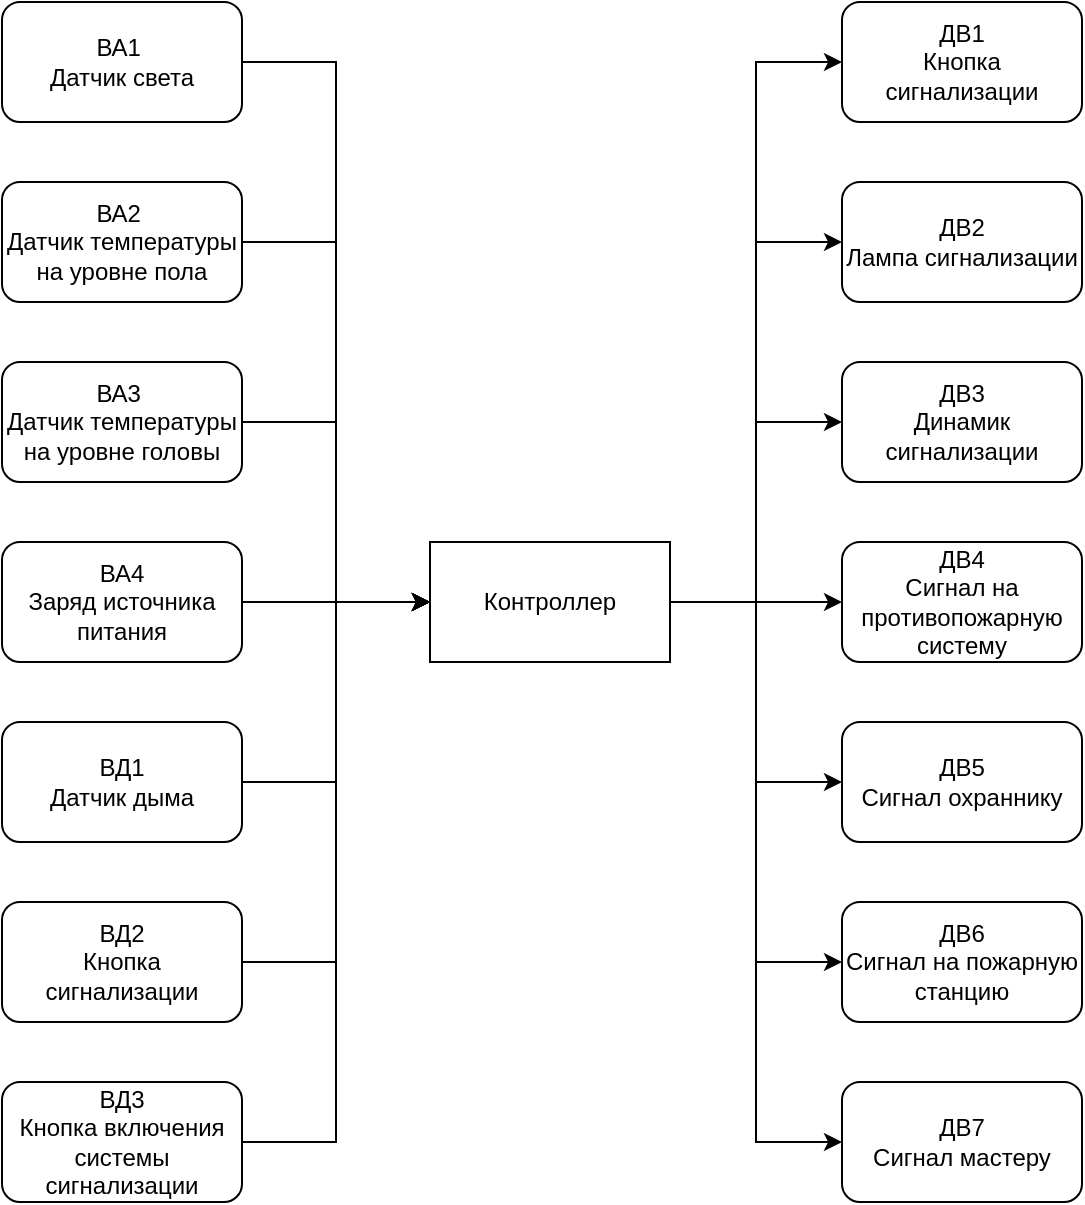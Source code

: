 <mxfile version="21.5.2" type="device">
  <diagram name="Страница 1" id="0Avd5gH1sduo3iyFghah">
    <mxGraphModel dx="869" dy="448" grid="1" gridSize="10" guides="1" tooltips="1" connect="1" arrows="1" fold="1" page="1" pageScale="1" pageWidth="827" pageHeight="1169" math="0" shadow="0">
      <root>
        <mxCell id="0" />
        <mxCell id="1" parent="0" />
        <mxCell id="6V8AmK1u2AiuP1S7PHM--16" style="edgeStyle=orthogonalEdgeStyle;rounded=0;orthogonalLoop=1;jettySize=auto;html=1;entryX=0;entryY=0.5;entryDx=0;entryDy=0;" edge="1" parent="1" source="6V8AmK1u2AiuP1S7PHM--1" target="6V8AmK1u2AiuP1S7PHM--8">
          <mxGeometry relative="1" as="geometry" />
        </mxCell>
        <mxCell id="6V8AmK1u2AiuP1S7PHM--1" value="ВА1&amp;nbsp;&lt;br&gt;Датчик света" style="rounded=1;whiteSpace=wrap;html=1;" vertex="1" parent="1">
          <mxGeometry x="140" y="250" width="120" height="60" as="geometry" />
        </mxCell>
        <mxCell id="6V8AmK1u2AiuP1S7PHM--17" style="edgeStyle=orthogonalEdgeStyle;rounded=0;orthogonalLoop=1;jettySize=auto;html=1;entryX=0;entryY=0.5;entryDx=0;entryDy=0;" edge="1" parent="1" source="6V8AmK1u2AiuP1S7PHM--2" target="6V8AmK1u2AiuP1S7PHM--8">
          <mxGeometry relative="1" as="geometry">
            <mxPoint x="310" y="370" as="targetPoint" />
          </mxGeometry>
        </mxCell>
        <mxCell id="6V8AmK1u2AiuP1S7PHM--2" value="ВА2&amp;nbsp;&lt;br&gt;Датчик температуры на уровне пола" style="rounded=1;whiteSpace=wrap;html=1;" vertex="1" parent="1">
          <mxGeometry x="140" y="340" width="120" height="60" as="geometry" />
        </mxCell>
        <mxCell id="6V8AmK1u2AiuP1S7PHM--18" style="edgeStyle=orthogonalEdgeStyle;rounded=0;orthogonalLoop=1;jettySize=auto;html=1;entryX=0;entryY=0.5;entryDx=0;entryDy=0;" edge="1" parent="1" source="6V8AmK1u2AiuP1S7PHM--3" target="6V8AmK1u2AiuP1S7PHM--8">
          <mxGeometry relative="1" as="geometry">
            <mxPoint x="290" y="510" as="targetPoint" />
          </mxGeometry>
        </mxCell>
        <mxCell id="6V8AmK1u2AiuP1S7PHM--3" value="ВА3&amp;nbsp;&lt;br&gt;Датчик температуры на уровне головы" style="rounded=1;whiteSpace=wrap;html=1;" vertex="1" parent="1">
          <mxGeometry x="140" y="430" width="120" height="60" as="geometry" />
        </mxCell>
        <mxCell id="6V8AmK1u2AiuP1S7PHM--19" style="edgeStyle=orthogonalEdgeStyle;rounded=0;orthogonalLoop=1;jettySize=auto;html=1;entryX=0;entryY=0.5;entryDx=0;entryDy=0;" edge="1" parent="1" source="6V8AmK1u2AiuP1S7PHM--4" target="6V8AmK1u2AiuP1S7PHM--8">
          <mxGeometry relative="1" as="geometry">
            <mxPoint x="300" y="580" as="targetPoint" />
          </mxGeometry>
        </mxCell>
        <mxCell id="6V8AmK1u2AiuP1S7PHM--4" value="ВА4&lt;br&gt;Заряд источника питания" style="rounded=1;whiteSpace=wrap;html=1;" vertex="1" parent="1">
          <mxGeometry x="140" y="520" width="120" height="60" as="geometry" />
        </mxCell>
        <mxCell id="6V8AmK1u2AiuP1S7PHM--20" style="edgeStyle=orthogonalEdgeStyle;rounded=0;orthogonalLoop=1;jettySize=auto;html=1;entryX=0;entryY=0.5;entryDx=0;entryDy=0;" edge="1" parent="1" source="6V8AmK1u2AiuP1S7PHM--5" target="6V8AmK1u2AiuP1S7PHM--8">
          <mxGeometry relative="1" as="geometry" />
        </mxCell>
        <mxCell id="6V8AmK1u2AiuP1S7PHM--5" value="ВД1&lt;br&gt;Датчик дыма" style="rounded=1;whiteSpace=wrap;html=1;" vertex="1" parent="1">
          <mxGeometry x="140" y="610" width="120" height="60" as="geometry" />
        </mxCell>
        <mxCell id="6V8AmK1u2AiuP1S7PHM--21" style="edgeStyle=orthogonalEdgeStyle;rounded=0;orthogonalLoop=1;jettySize=auto;html=1;entryX=0;entryY=0.5;entryDx=0;entryDy=0;" edge="1" parent="1" source="6V8AmK1u2AiuP1S7PHM--6" target="6V8AmK1u2AiuP1S7PHM--8">
          <mxGeometry relative="1" as="geometry" />
        </mxCell>
        <mxCell id="6V8AmK1u2AiuP1S7PHM--6" value="ВД2&lt;br&gt;Кнопка сигнализации" style="rounded=1;whiteSpace=wrap;html=1;" vertex="1" parent="1">
          <mxGeometry x="140" y="700" width="120" height="60" as="geometry" />
        </mxCell>
        <mxCell id="6V8AmK1u2AiuP1S7PHM--22" style="edgeStyle=orthogonalEdgeStyle;rounded=0;orthogonalLoop=1;jettySize=auto;html=1;entryX=0;entryY=0.5;entryDx=0;entryDy=0;" edge="1" parent="1" source="6V8AmK1u2AiuP1S7PHM--7" target="6V8AmK1u2AiuP1S7PHM--8">
          <mxGeometry relative="1" as="geometry" />
        </mxCell>
        <mxCell id="6V8AmK1u2AiuP1S7PHM--7" value="ВД3&lt;br&gt;Кнопка включения системы сигнализации" style="rounded=1;whiteSpace=wrap;html=1;" vertex="1" parent="1">
          <mxGeometry x="140" y="790" width="120" height="60" as="geometry" />
        </mxCell>
        <mxCell id="6V8AmK1u2AiuP1S7PHM--23" style="edgeStyle=orthogonalEdgeStyle;rounded=0;orthogonalLoop=1;jettySize=auto;html=1;entryX=0;entryY=0.5;entryDx=0;entryDy=0;" edge="1" parent="1" source="6V8AmK1u2AiuP1S7PHM--8" target="6V8AmK1u2AiuP1S7PHM--9">
          <mxGeometry relative="1" as="geometry" />
        </mxCell>
        <mxCell id="6V8AmK1u2AiuP1S7PHM--25" style="edgeStyle=orthogonalEdgeStyle;rounded=0;orthogonalLoop=1;jettySize=auto;html=1;exitX=1;exitY=0.5;exitDx=0;exitDy=0;entryX=0;entryY=0.5;entryDx=0;entryDy=0;" edge="1" parent="1" source="6V8AmK1u2AiuP1S7PHM--8" target="6V8AmK1u2AiuP1S7PHM--10">
          <mxGeometry relative="1" as="geometry" />
        </mxCell>
        <mxCell id="6V8AmK1u2AiuP1S7PHM--26" style="edgeStyle=orthogonalEdgeStyle;rounded=0;orthogonalLoop=1;jettySize=auto;html=1;entryX=0;entryY=0.5;entryDx=0;entryDy=0;" edge="1" parent="1" source="6V8AmK1u2AiuP1S7PHM--8" target="6V8AmK1u2AiuP1S7PHM--11">
          <mxGeometry relative="1" as="geometry" />
        </mxCell>
        <mxCell id="6V8AmK1u2AiuP1S7PHM--27" style="edgeStyle=orthogonalEdgeStyle;rounded=0;orthogonalLoop=1;jettySize=auto;html=1;entryX=0;entryY=0.5;entryDx=0;entryDy=0;" edge="1" parent="1" source="6V8AmK1u2AiuP1S7PHM--8" target="6V8AmK1u2AiuP1S7PHM--12">
          <mxGeometry relative="1" as="geometry" />
        </mxCell>
        <mxCell id="6V8AmK1u2AiuP1S7PHM--28" style="edgeStyle=orthogonalEdgeStyle;rounded=0;orthogonalLoop=1;jettySize=auto;html=1;entryX=0;entryY=0.5;entryDx=0;entryDy=0;" edge="1" parent="1" source="6V8AmK1u2AiuP1S7PHM--8" target="6V8AmK1u2AiuP1S7PHM--13">
          <mxGeometry relative="1" as="geometry" />
        </mxCell>
        <mxCell id="6V8AmK1u2AiuP1S7PHM--29" style="edgeStyle=orthogonalEdgeStyle;rounded=0;orthogonalLoop=1;jettySize=auto;html=1;entryX=0;entryY=0.5;entryDx=0;entryDy=0;" edge="1" parent="1" source="6V8AmK1u2AiuP1S7PHM--8" target="6V8AmK1u2AiuP1S7PHM--14">
          <mxGeometry relative="1" as="geometry" />
        </mxCell>
        <mxCell id="6V8AmK1u2AiuP1S7PHM--30" style="edgeStyle=orthogonalEdgeStyle;rounded=0;orthogonalLoop=1;jettySize=auto;html=1;entryX=0;entryY=0.5;entryDx=0;entryDy=0;" edge="1" parent="1" source="6V8AmK1u2AiuP1S7PHM--8" target="6V8AmK1u2AiuP1S7PHM--15">
          <mxGeometry relative="1" as="geometry" />
        </mxCell>
        <mxCell id="6V8AmK1u2AiuP1S7PHM--8" value="Контроллер" style="rounded=0;whiteSpace=wrap;html=1;" vertex="1" parent="1">
          <mxGeometry x="354" y="520" width="120" height="60" as="geometry" />
        </mxCell>
        <mxCell id="6V8AmK1u2AiuP1S7PHM--9" value="ДВ1&lt;br&gt;Кнопка сигнализации" style="rounded=1;whiteSpace=wrap;html=1;" vertex="1" parent="1">
          <mxGeometry x="560" y="250" width="120" height="60" as="geometry" />
        </mxCell>
        <mxCell id="6V8AmK1u2AiuP1S7PHM--10" value="ДВ2&lt;br&gt;Лампа сигнализации&lt;br&gt;" style="rounded=1;whiteSpace=wrap;html=1;" vertex="1" parent="1">
          <mxGeometry x="560" y="340" width="120" height="60" as="geometry" />
        </mxCell>
        <mxCell id="6V8AmK1u2AiuP1S7PHM--11" value="ДВ3&lt;br&gt;Динамик сигнализации" style="rounded=1;whiteSpace=wrap;html=1;" vertex="1" parent="1">
          <mxGeometry x="560" y="430" width="120" height="60" as="geometry" />
        </mxCell>
        <mxCell id="6V8AmK1u2AiuP1S7PHM--12" value="ДВ4&lt;br&gt;Сигнал на противопожарную систему" style="rounded=1;whiteSpace=wrap;html=1;" vertex="1" parent="1">
          <mxGeometry x="560" y="520" width="120" height="60" as="geometry" />
        </mxCell>
        <mxCell id="6V8AmK1u2AiuP1S7PHM--13" value="ДВ5&lt;br&gt;Сигнал охраннику" style="rounded=1;whiteSpace=wrap;html=1;" vertex="1" parent="1">
          <mxGeometry x="560" y="610" width="120" height="60" as="geometry" />
        </mxCell>
        <mxCell id="6V8AmK1u2AiuP1S7PHM--14" value="ДВ6&lt;br&gt;Сигнал на пожарную станцию&lt;br&gt;" style="rounded=1;whiteSpace=wrap;html=1;" vertex="1" parent="1">
          <mxGeometry x="560" y="700" width="120" height="60" as="geometry" />
        </mxCell>
        <mxCell id="6V8AmK1u2AiuP1S7PHM--15" value="ДВ7&lt;br&gt;Сигнал мастеру" style="rounded=1;whiteSpace=wrap;html=1;" vertex="1" parent="1">
          <mxGeometry x="560" y="790" width="120" height="60" as="geometry" />
        </mxCell>
      </root>
    </mxGraphModel>
  </diagram>
</mxfile>
